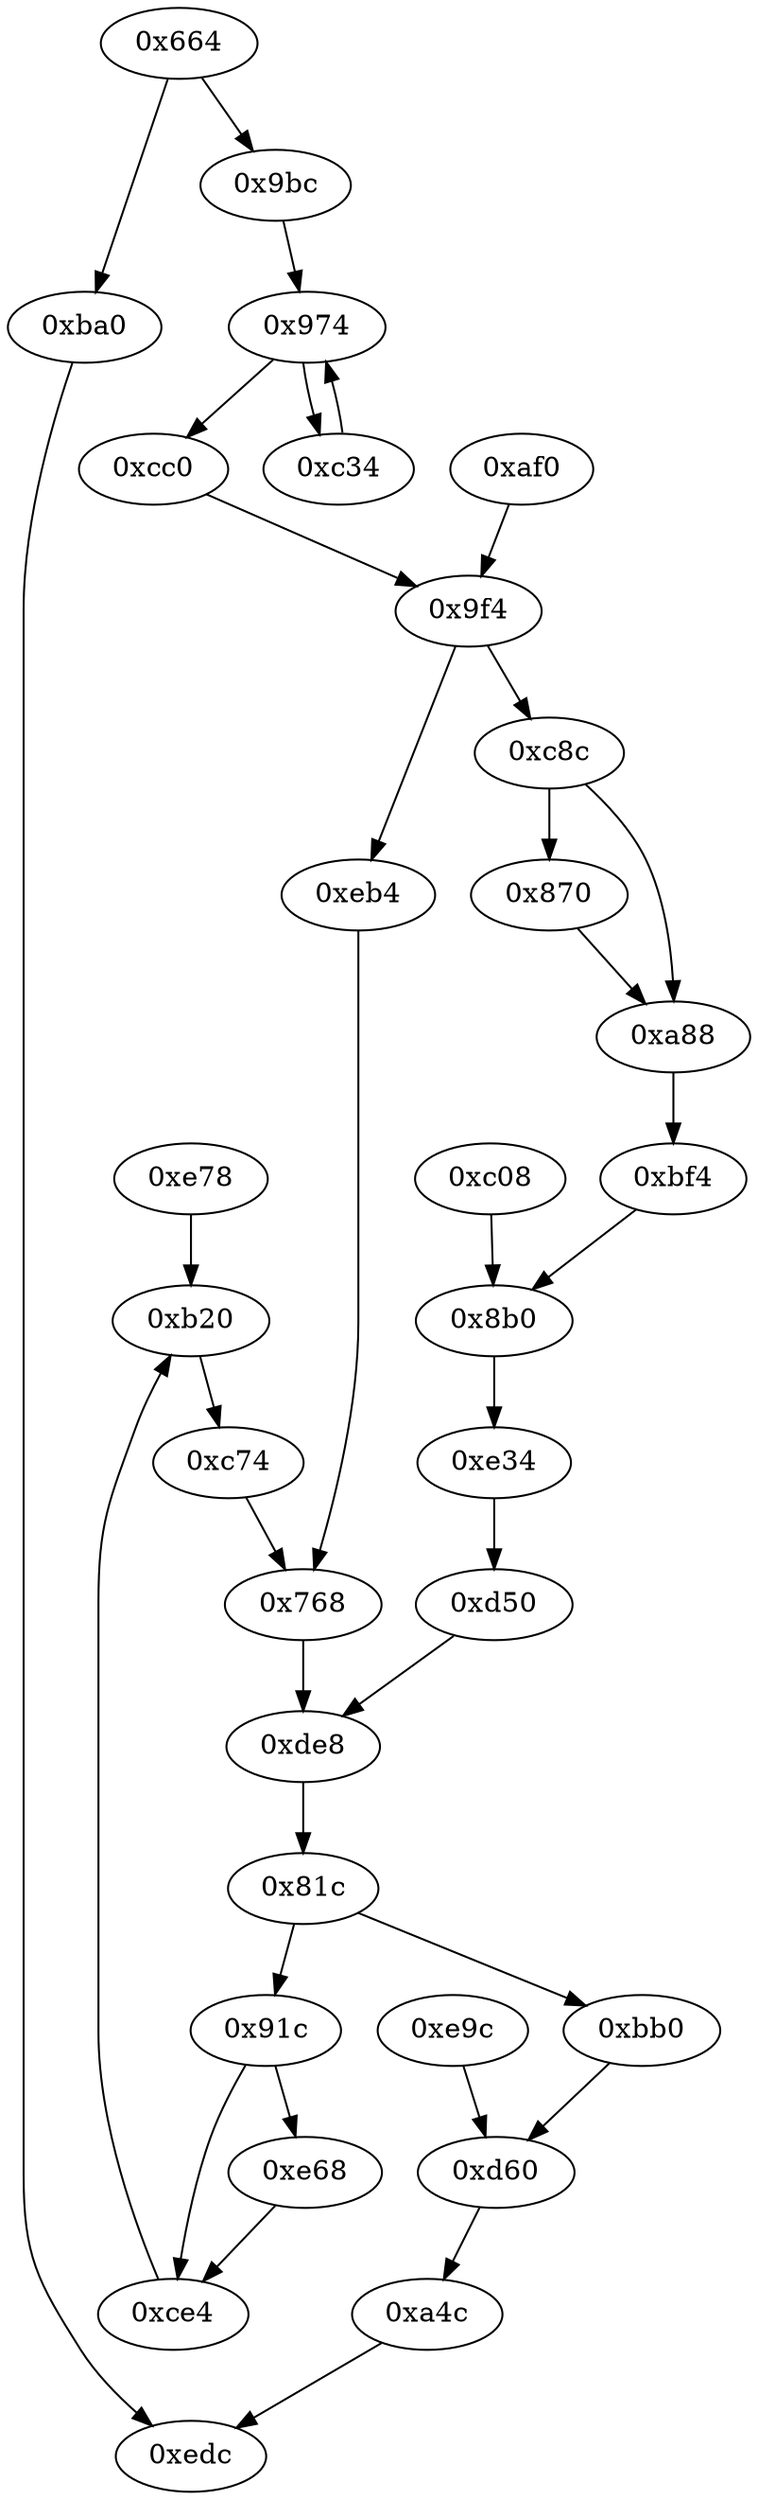 strict digraph "" {
	"0xb20"	 [opcode="[u'ldr', u'ldr', u'rsb', u'rsb', u'str', u'ldr', u'ldr', u'rsb', u'mvn', u'mul', u'mvn', u'ldr', u'ldr', u'orr', u'mov', u'cmn', \
u'mov', u'cmp', u'mov', u'mov', u'mov', u'cmn', u'mov', u'mov', u'b']"];
	"0xc74"	 [opcode="[u'ldr', u'str', u'ldr', u'str', u'mov', u'b']"];
	"0xb20" -> "0xc74";
	"0x768"	 [opcode="[u'ldr', u'mov', u'str', u'ldr', u'str', u'ldr', u'ldr', u'ldr', u'add', u'sub', u'sub', u'mul', u'mov', u'eor', u'and', u'ldr', \
u'mov', u'ldr', u'cmp', u'mov', u'teq', u'ldr', u'mov', u'cmp', u'mov', u'mov', u'b']"];
	"0xc74" -> "0x768";
	"0xbf4"	 [opcode="[u'mov', u'cmp', u'mov', u'mov', u'b']"];
	"0x8b0"	 [opcode="[u'ldr', u'ldr', u'rsb', u'rsb', u'str', u'ldr', u'ldr', u'sub', u'mul', u'eor', u'and', u'ldr', u'ldr', u'ldr', u'b']"];
	"0xbf4" -> "0x8b0";
	"0xe34"	 [opcode="[u'mov', u'mov', u'cmp', u'mov', u'cmp', u'mov', u'mov', u'cmp', u'mov', u'mov']"];
	"0xd50"	 [opcode="[u'ldr', u'ldr', u'mov', u'b']"];
	"0xe34" -> "0xd50";
	"0x8b0" -> "0xe34";
	"0xde8"	 [opcode="[u'ldr', u'ldr', u'ldr', u'cmp', u'mov', u'mov', u'strb', u'ldr', u'ldr', u'ldr', u'add', u'sub', u'sub', u'mul', u'eor', u'and', \
u'ldr', u'ldr', u'ldr']"];
	"0xd50" -> "0xde8";
	"0xc34"	 [opcode="[u'ldr', u'ldr', u'sub', u'ldr', u'ldrb', u'ldr', u'add', u'str', u'ldr', u'ldr', u'sub', u'add', u'add']"];
	"0x974"	 [opcode="[u'ldr', u'str', u'ldr', u'ldr', u'ldr', u'ldr', u'cmp', u'mov', u'b']"];
	"0xc34" -> "0x974";
	"0xe78"	 [opcode="[u'ldr', u'ldr', u'ldr', u'ldr', u'ldr', u'ldr', u'ldr', u'ldr', u'b']"];
	"0xe78" -> "0xb20";
	"0x9f4"	 [opcode="[u'ldr', u'str', u'ldr', u'str', u'ldr', u'str', u'ldr', u'ldr', u'ldr', u'ldr', u'cmp', u'mov', u'b']"];
	"0xc8c"	 [opcode="[u'ldr', u'sub', u'ldr', u'str', u'ldr', u'ldr', u'ldr', u'cmp', u'ldr', u'mov', u'ldr', u'str', u'b']"];
	"0x9f4" -> "0xc8c";
	"0xeb4"	 [opcode="[u'ldr', u'ldr', u'bl', u'ldr', u'ldr', u'str', u'mov', u'str', u'mov', u'b']"];
	"0x9f4" -> "0xeb4";
	"0xcc0"	 [opcode="[u'sub', u'str', u'ldr', u'ldr', u'str', u'mov', u'str', u'ldr', u'b']"];
	"0xcc0" -> "0x9f4";
	"0xa88"	 [opcode="[u'ldr', u'mov', u'str', u'ldr', u'ldr', u'rsb', u'mvn', u'mul', u'mov', u'eor', u'and', u'ldr', u'mov', u'ldr', u'cmp', u'mov', \
u'teq', u'ldr', u'ldr', u'b']"];
	"0xa88" -> "0xbf4";
	"0xe9c"	 [opcode="[u'ldr', u'ldr', u'bl', u'ldr', u'ldr', u'b']"];
	"0xd60"	 [opcode="[u'ldr', u'ldr', u'bl', u'ldr', u'mov', u'mov', u'ldr', u'ldr', u'ldr', u'sub', u'sub', u'add', u'mul', u'mov', u'mov', u'eor', \
u'mov', u'and', u'ldr', u'mov', u'mov', u'ldr', u'ldr', u'cmp', u'mov', u'teq', u'ldr', u'mov', u'mov', u'cmp', u'mov', u'cmp', \
u'mov', u'b']"];
	"0xe9c" -> "0xd60";
	"0xce4"	 [opcode="[u'ldr', u'str', u'ldr', u'ldr', u'ldr', u'ldr', u'add', u'sub', u'sub', u'mul', u'eor', u'and', u'ldr', u'mov', u'mov', u'ldr', \
u'cmp', u'mov', u'cmp', u'mov', u'mov', u'cmp', u'mov', u'mov', u'teq', u'mov', u'b']"];
	"0xce4" -> "0xb20";
	"0x81c"	 [opcode="[u'ldrb', u'ldr', u'ldr', u'cmp', u'mov', u'b']"];
	"0xde8" -> "0x81c";
	"0xc8c" -> "0xa88";
	"0x870"	 [opcode="[u'ldr', u'str', u'ldr', u'b']"];
	"0xc8c" -> "0x870";
	"0x91c"	 [opcode="[u'ldr', u'sub', u'ldr', u'str', u'ldr', u'ldr', u'ldr', u'cmp', u'ldr', u'mov', u'ldr', u'str', u'b']"];
	"0x91c" -> "0xce4";
	"0xe68"	 [opcode="[u'ldr', u'str', u'ldr', u'b']"];
	"0x91c" -> "0xe68";
	"0x81c" -> "0x91c";
	"0xbb0"	 [opcode="[u'ldr', u'mov', u'ldr', u'rsb', u'mvn', u'mul', u'mov', u'eor', u'and', u'ldr', u'mov', u'ldr', u'cmp', u'mov', u'teq', u'ldr', \
u'ldr']"];
	"0x81c" -> "0xbb0";
	"0xba0"	 [opcode="[u'mov']"];
	"0xedc"	 [opcode="[u'ldr', u'ldr', u'ldr', u'ldr', u'sub', u'ldr', u'sub', u'pop']"];
	"0xba0" -> "0xedc";
	"0x9bc"	 [opcode="[u'sub', u'str', u'ldr', u'mov', u'b']"];
	"0x9bc" -> "0x974";
	"0x870" -> "0xa88";
	"0xa4c"	 [opcode="[u'mov', u'b']"];
	"0xd60" -> "0xa4c";
	"0xa4c" -> "0xedc";
	"0xc08"	 [opcode="[u'ldr', u'ldr', u'ldr', u'ldr', u'ldr', u'ldr', u'ldr', u'ldr', u'ldr', u'ldr', u'b']"];
	"0xc08" -> "0x8b0";
	"0x664"	 [opcode="[u'push', u'add', u'sub', u'str', u'ldr', u'cmp', u'mvn', u'ldr', u'ldr', u'str', u'ldr', u'ldr', u'mov', u'str', u'ldr', u'str', \
u'add', u'sub', u'sub', u'str', u'ldr', u'ldr', u'ldr', u'ldr', u'ldr', u'ldr', u'ldr', u'str', u'ldr', u'str', u'ldr', u'str', \
u'ldr', u'str', u'ldr', u'str', u'ldr', u'str', u'ldr', u'str', u'ldr', u'str', u'ldr', u'str', u'ldr', u'add', u'str', u'ldr', \
u'add', u'str', u'ldr', u'add', u'str', u'str', u'str', u'str', u'str', u'str', u'str', u'str', u'str', u'b']"];
	"0x664" -> "0xba0";
	"0x664" -> "0x9bc";
	"0x768" -> "0xde8";
	"0x974" -> "0xc34";
	"0x974" -> "0xcc0";
	"0xeb4" -> "0x768";
	"0xbb0" -> "0xd60";
	"0xaf0"	 [opcode="[u'ldr', u'str', u'ldr', u'str', u'ldr', u'b']"];
	"0xaf0" -> "0x9f4";
	"0xe68" -> "0xce4";
}
